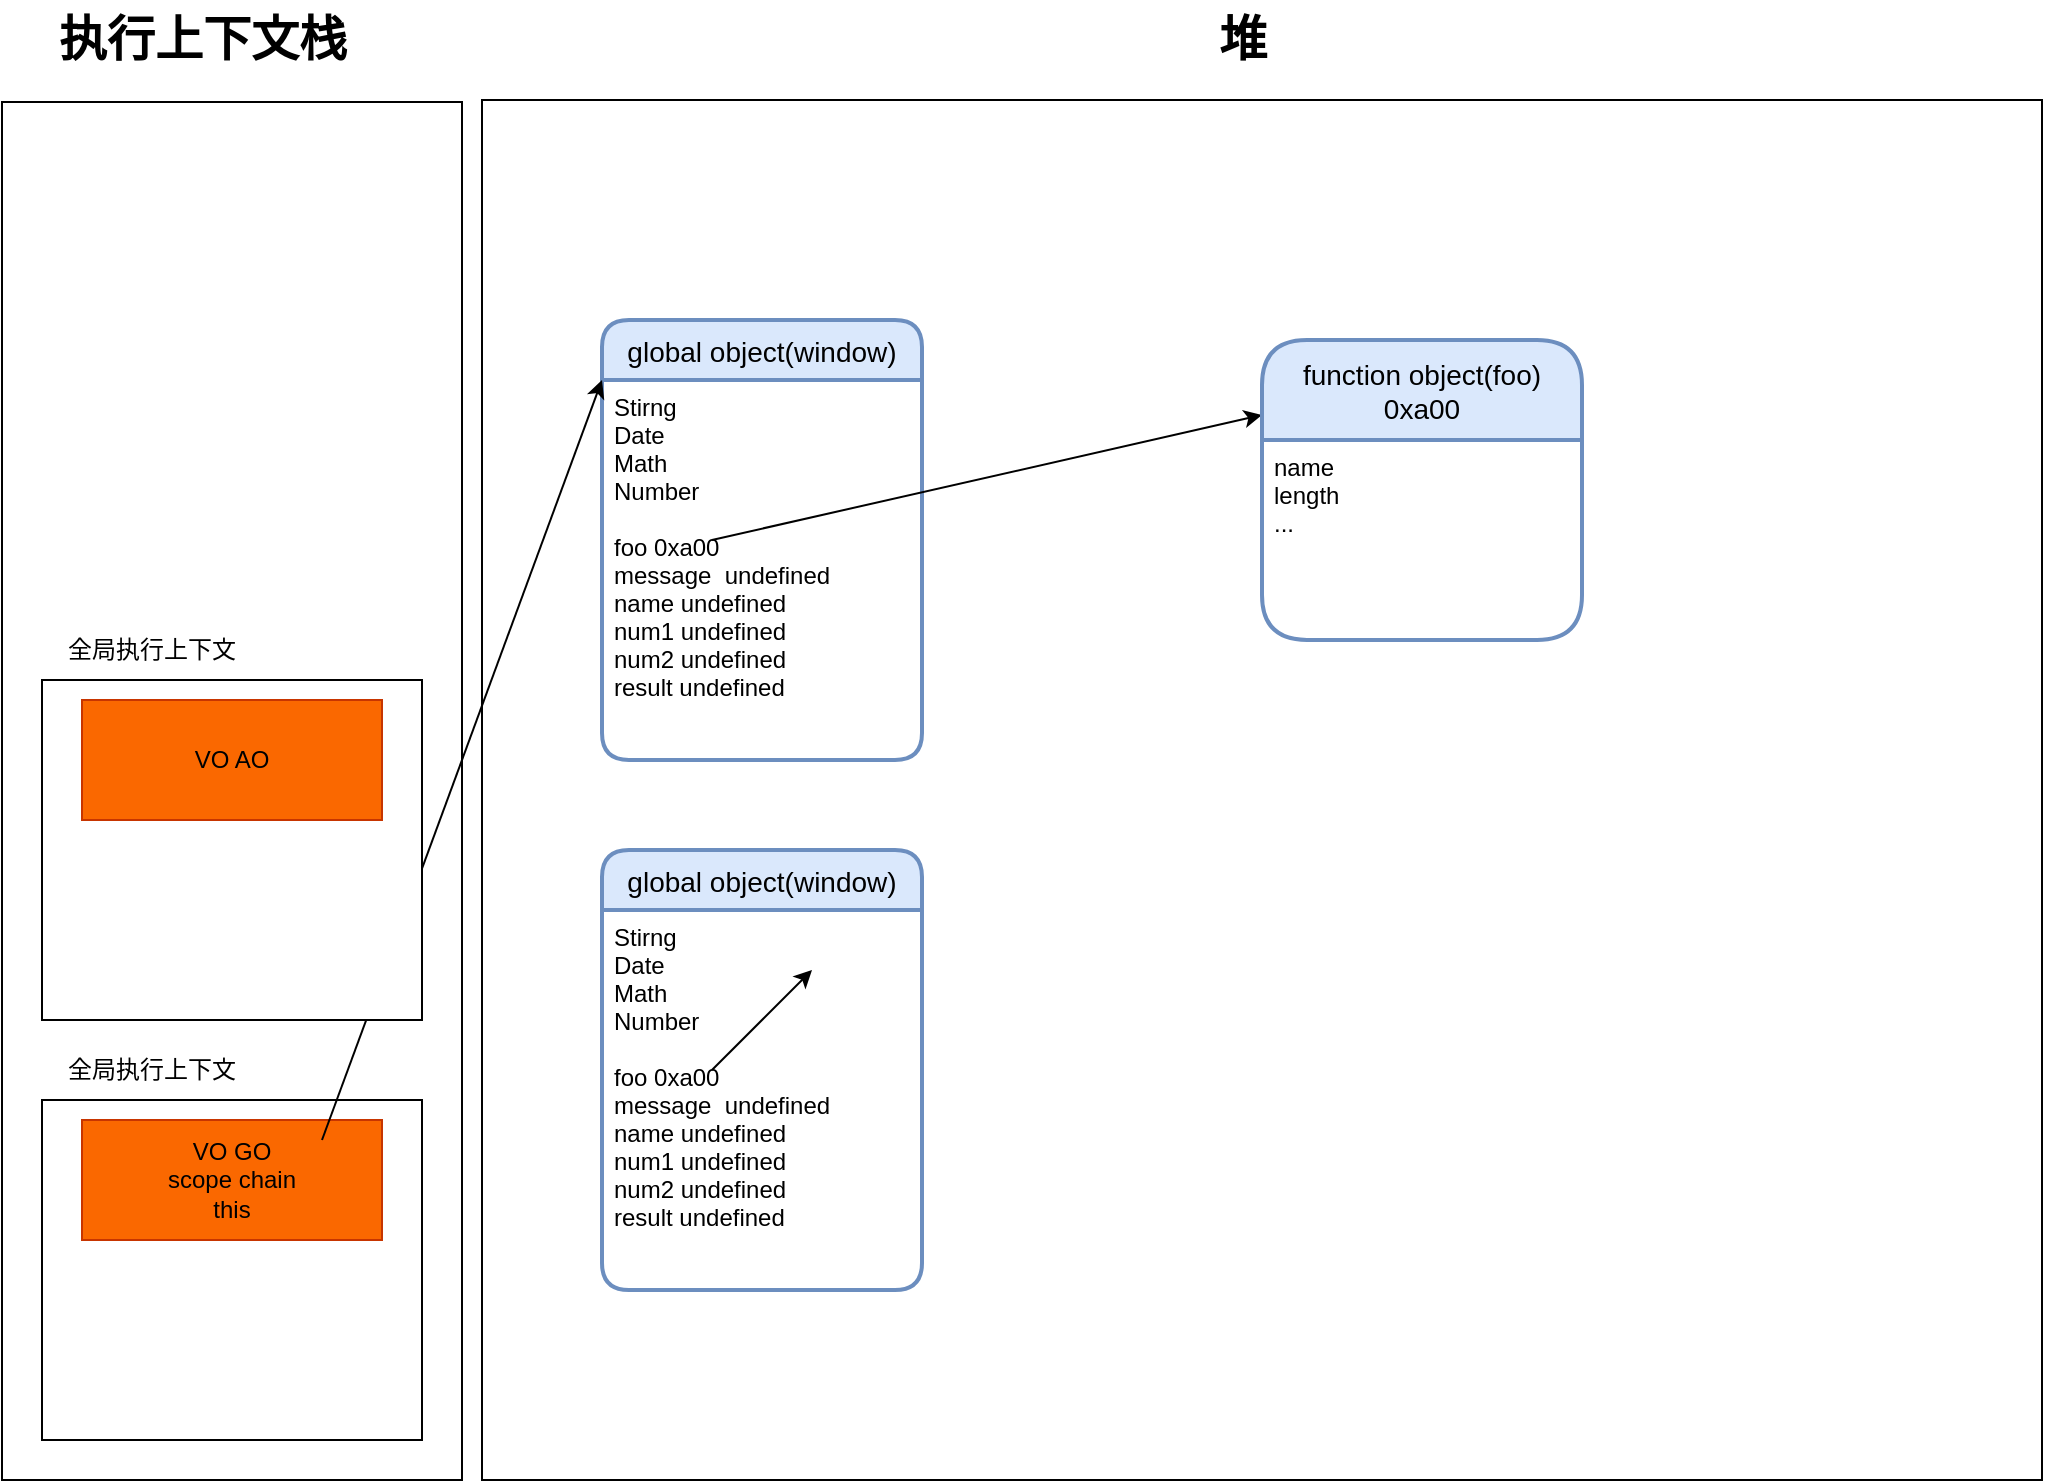 <mxfile>
    <diagram id="_pzDZWCWYp5mNpWFI_6p" name="执行前">
        <mxGraphModel dx="1068" dy="828" grid="1" gridSize="10" guides="1" tooltips="1" connect="1" arrows="1" fold="1" page="1" pageScale="1" pageWidth="850" pageHeight="1100" math="0" shadow="0">
            <root>
                <mxCell id="0"/>
                <mxCell id="1" parent="0"/>
                <mxCell id="2" value="" style="rounded=0;whiteSpace=wrap;html=1;" parent="1" vertex="1">
                    <mxGeometry x="10" y="81" width="230" height="689" as="geometry"/>
                </mxCell>
                <mxCell id="3" value="" style="rounded=0;whiteSpace=wrap;html=1;fontStyle=1;" parent="1" vertex="1">
                    <mxGeometry x="250" y="80" width="780" height="690" as="geometry"/>
                </mxCell>
                <mxCell id="7" value="" style="rounded=0;whiteSpace=wrap;html=1;" parent="1" vertex="1">
                    <mxGeometry x="30" y="580" width="190" height="170" as="geometry"/>
                </mxCell>
                <mxCell id="8" value="global object(window)" style="swimlane;childLayout=stackLayout;horizontal=1;startSize=30;horizontalStack=0;rounded=1;fontSize=14;fontStyle=0;strokeWidth=2;resizeParent=0;resizeLast=1;shadow=0;dashed=0;align=center;fillColor=#dae8fc;strokeColor=#6c8ebf;" parent="1" vertex="1">
                    <mxGeometry x="310" y="190" width="160" height="220" as="geometry"/>
                </mxCell>
                <mxCell id="18" value="" style="endArrow=classic;html=1;entryX=0;entryY=0.25;entryDx=0;entryDy=0;" parent="8" target="10" edge="1">
                    <mxGeometry width="50" height="50" relative="1" as="geometry">
                        <mxPoint x="55" y="110" as="sourcePoint"/>
                        <mxPoint x="105" y="60" as="targetPoint"/>
                    </mxGeometry>
                </mxCell>
                <mxCell id="9" value="Stirng&#10;Date&#10;Math&#10;Number&#10;&#10;foo 0xa00&#10;message  undefined&#10;name undefined&#10;num1 undefined&#10;num2 undefined&#10;result undefined" style="align=left;strokeColor=none;fillColor=none;spacingLeft=4;fontSize=12;verticalAlign=top;resizable=0;rotatable=0;part=1;" parent="8" vertex="1">
                    <mxGeometry y="30" width="160" height="190" as="geometry"/>
                </mxCell>
                <mxCell id="10" value="function object(foo)&#10;0xa00" style="swimlane;childLayout=stackLayout;horizontal=1;startSize=50;horizontalStack=0;rounded=1;fontSize=14;fontStyle=0;strokeWidth=2;resizeParent=0;resizeLast=1;shadow=0;dashed=0;align=center;fillColor=#dae8fc;strokeColor=#6c8ebf;" parent="1" vertex="1">
                    <mxGeometry x="640" y="200" width="160" height="150" as="geometry"/>
                </mxCell>
                <mxCell id="11" value="name&#10;length&#10;..." style="align=left;strokeColor=none;fillColor=none;spacingLeft=4;fontSize=12;verticalAlign=top;resizable=0;rotatable=0;part=1;" parent="10" vertex="1">
                    <mxGeometry y="50" width="160" height="100" as="geometry"/>
                </mxCell>
                <mxCell id="19" value="执行上下文栈" style="text;strokeColor=none;fillColor=none;html=1;fontSize=24;fontStyle=1;verticalAlign=middle;align=center;" parent="1" vertex="1">
                    <mxGeometry x="60" y="30" width="100" height="40" as="geometry"/>
                </mxCell>
                <mxCell id="20" value="全局执行上下文" style="text;html=1;strokeColor=none;fillColor=none;align=center;verticalAlign=middle;whiteSpace=wrap;rounded=0;" parent="1" vertex="1">
                    <mxGeometry x="30" y="550" width="110" height="30" as="geometry"/>
                </mxCell>
                <mxCell id="21" value="堆" style="text;strokeColor=none;fillColor=none;html=1;fontSize=24;fontStyle=1;verticalAlign=middle;align=center;" parent="1" vertex="1">
                    <mxGeometry x="580" y="30" width="100" height="40" as="geometry"/>
                </mxCell>
                <mxCell id="23" value="VO GO&lt;br&gt;scope chain&lt;br&gt;this" style="rounded=0;whiteSpace=wrap;html=1;fillColor=#fa6800;strokeColor=#C73500;fontColor=#000000;" parent="1" vertex="1">
                    <mxGeometry x="50" y="590" width="150" height="60" as="geometry"/>
                </mxCell>
                <mxCell id="24" value="" style="endArrow=classic;html=1;entryX=0;entryY=0;entryDx=0;entryDy=0;" edge="1" parent="1" target="9">
                    <mxGeometry width="50" height="50" relative="1" as="geometry">
                        <mxPoint x="170" y="600" as="sourcePoint"/>
                        <mxPoint x="306.96" y="212" as="targetPoint"/>
                    </mxGeometry>
                </mxCell>
                <mxCell id="25" value="" style="rounded=0;whiteSpace=wrap;html=1;" vertex="1" parent="1">
                    <mxGeometry x="30" y="370" width="190" height="170" as="geometry"/>
                </mxCell>
                <mxCell id="26" value="全局执行上下文" style="text;html=1;strokeColor=none;fillColor=none;align=center;verticalAlign=middle;whiteSpace=wrap;rounded=0;" vertex="1" parent="1">
                    <mxGeometry x="30" y="340" width="110" height="30" as="geometry"/>
                </mxCell>
                <mxCell id="27" value="VO AO" style="rounded=0;whiteSpace=wrap;html=1;fillColor=#fa6800;strokeColor=#C73500;fontColor=#000000;" vertex="1" parent="1">
                    <mxGeometry x="50" y="380" width="150" height="60" as="geometry"/>
                </mxCell>
                <mxCell id="29" value="global object(window)" style="swimlane;childLayout=stackLayout;horizontal=1;startSize=30;horizontalStack=0;rounded=1;fontSize=14;fontStyle=0;strokeWidth=2;resizeParent=0;resizeLast=1;shadow=0;dashed=0;align=center;fillColor=#dae8fc;strokeColor=#6c8ebf;" vertex="1" parent="1">
                    <mxGeometry x="310" y="455" width="160" height="220" as="geometry"/>
                </mxCell>
                <mxCell id="30" value="" style="endArrow=classic;html=1;entryX=0;entryY=0.25;entryDx=0;entryDy=0;" edge="1" parent="29">
                    <mxGeometry width="50" height="50" relative="1" as="geometry">
                        <mxPoint x="55" y="110" as="sourcePoint"/>
                        <mxPoint x="105" y="60" as="targetPoint"/>
                    </mxGeometry>
                </mxCell>
                <mxCell id="31" value="Stirng&#10;Date&#10;Math&#10;Number&#10;&#10;foo 0xa00&#10;message  undefined&#10;name undefined&#10;num1 undefined&#10;num2 undefined&#10;result undefined" style="align=left;strokeColor=none;fillColor=none;spacingLeft=4;fontSize=12;verticalAlign=top;resizable=0;rotatable=0;part=1;" vertex="1" parent="29">
                    <mxGeometry y="30" width="160" height="190" as="geometry"/>
                </mxCell>
            </root>
        </mxGraphModel>
    </diagram>
    <diagram name="执行后" id="Y4dnFScxu6tyt8kyQT7A">
        <mxGraphModel dx="1068" dy="828" grid="1" gridSize="10" guides="1" tooltips="1" connect="1" arrows="1" fold="1" page="1" pageScale="1" pageWidth="850" pageHeight="1100" math="0" shadow="0">
            <root>
                <mxCell id="wmJYtg3534LoaNoWVyqS-0"/>
                <mxCell id="wmJYtg3534LoaNoWVyqS-1" parent="wmJYtg3534LoaNoWVyqS-0"/>
                <mxCell id="wmJYtg3534LoaNoWVyqS-2" value="" style="rounded=0;whiteSpace=wrap;html=1;" vertex="1" parent="wmJYtg3534LoaNoWVyqS-1">
                    <mxGeometry x="10" y="81" width="230" height="689" as="geometry"/>
                </mxCell>
                <mxCell id="wmJYtg3534LoaNoWVyqS-3" value="" style="rounded=0;whiteSpace=wrap;html=1;fontStyle=1;" vertex="1" parent="wmJYtg3534LoaNoWVyqS-1">
                    <mxGeometry x="250" y="80" width="780" height="690" as="geometry"/>
                </mxCell>
                <mxCell id="wmJYtg3534LoaNoWVyqS-4" value="" style="rounded=0;whiteSpace=wrap;html=1;" vertex="1" parent="wmJYtg3534LoaNoWVyqS-1">
                    <mxGeometry x="30" y="580" width="190" height="170" as="geometry"/>
                </mxCell>
                <mxCell id="wmJYtg3534LoaNoWVyqS-5" value="global object(window)" style="swimlane;childLayout=stackLayout;horizontal=1;startSize=30;horizontalStack=0;rounded=1;fontSize=14;fontStyle=0;strokeWidth=2;resizeParent=0;resizeLast=1;shadow=0;dashed=0;align=center;fillColor=#dae8fc;strokeColor=#6c8ebf;" vertex="1" parent="wmJYtg3534LoaNoWVyqS-1">
                    <mxGeometry x="310" y="190" width="160" height="220" as="geometry"/>
                </mxCell>
                <mxCell id="wmJYtg3534LoaNoWVyqS-6" value="" style="endArrow=classic;html=1;entryX=0;entryY=0.25;entryDx=0;entryDy=0;" edge="1" parent="wmJYtg3534LoaNoWVyqS-5" target="wmJYtg3534LoaNoWVyqS-8">
                    <mxGeometry width="50" height="50" relative="1" as="geometry">
                        <mxPoint x="55" y="110" as="sourcePoint"/>
                        <mxPoint x="105" y="60" as="targetPoint"/>
                    </mxGeometry>
                </mxCell>
                <mxCell id="wmJYtg3534LoaNoWVyqS-7" value="Stirng&#10;Date&#10;Math&#10;Number&#10;&#10;foo 0xa00&#10;message  global object&#10;name kobe&#10;num1 1&#10;num2 2&#10;result 3" style="align=left;strokeColor=none;fillColor=none;spacingLeft=4;fontSize=12;verticalAlign=top;resizable=0;rotatable=0;part=1;" vertex="1" parent="wmJYtg3534LoaNoWVyqS-5">
                    <mxGeometry y="30" width="160" height="190" as="geometry"/>
                </mxCell>
                <mxCell id="wmJYtg3534LoaNoWVyqS-8" value="function object(foo)&#10;0xa00" style="swimlane;childLayout=stackLayout;horizontal=1;startSize=50;horizontalStack=0;rounded=1;fontSize=14;fontStyle=0;strokeWidth=2;resizeParent=0;resizeLast=1;shadow=0;dashed=0;align=center;fillColor=#dae8fc;strokeColor=#6c8ebf;" vertex="1" parent="wmJYtg3534LoaNoWVyqS-1">
                    <mxGeometry x="640" y="200" width="160" height="150" as="geometry"/>
                </mxCell>
                <mxCell id="wmJYtg3534LoaNoWVyqS-9" value="name&#10;length&#10;..." style="align=left;strokeColor=none;fillColor=none;spacingLeft=4;fontSize=12;verticalAlign=top;resizable=0;rotatable=0;part=1;" vertex="1" parent="wmJYtg3534LoaNoWVyqS-8">
                    <mxGeometry y="50" width="160" height="100" as="geometry"/>
                </mxCell>
                <mxCell id="wmJYtg3534LoaNoWVyqS-10" value="执行上下文栈" style="text;strokeColor=none;fillColor=none;html=1;fontSize=24;fontStyle=1;verticalAlign=middle;align=center;" vertex="1" parent="wmJYtg3534LoaNoWVyqS-1">
                    <mxGeometry x="60" y="30" width="100" height="40" as="geometry"/>
                </mxCell>
                <mxCell id="wmJYtg3534LoaNoWVyqS-11" value="全局执行上下文" style="text;html=1;strokeColor=none;fillColor=none;align=center;verticalAlign=middle;whiteSpace=wrap;rounded=0;" vertex="1" parent="wmJYtg3534LoaNoWVyqS-1">
                    <mxGeometry x="30" y="550" width="110" height="30" as="geometry"/>
                </mxCell>
                <mxCell id="wmJYtg3534LoaNoWVyqS-12" value="堆" style="text;strokeColor=none;fillColor=none;html=1;fontSize=24;fontStyle=1;verticalAlign=middle;align=center;" vertex="1" parent="wmJYtg3534LoaNoWVyqS-1">
                    <mxGeometry x="580" y="30" width="100" height="40" as="geometry"/>
                </mxCell>
                <mxCell id="wmJYtg3534LoaNoWVyqS-13" value="VO GO&lt;br&gt;scope chain&lt;br&gt;this" style="rounded=0;whiteSpace=wrap;html=1;fillColor=#fa6800;strokeColor=#C73500;fontColor=#000000;" vertex="1" parent="wmJYtg3534LoaNoWVyqS-1">
                    <mxGeometry x="50" y="590" width="150" height="60" as="geometry"/>
                </mxCell>
                <mxCell id="VOr3gBPxY2Kr-aWPF6vd-1" value="开始一行行执行代码" style="rounded=0;whiteSpace=wrap;html=1;fillColor=#fa6800;strokeColor=#C73500;fontColor=#000000;" vertex="1" parent="wmJYtg3534LoaNoWVyqS-1">
                    <mxGeometry x="50" y="670" width="150" height="60" as="geometry"/>
                </mxCell>
            </root>
        </mxGraphModel>
    </diagram>
</mxfile>